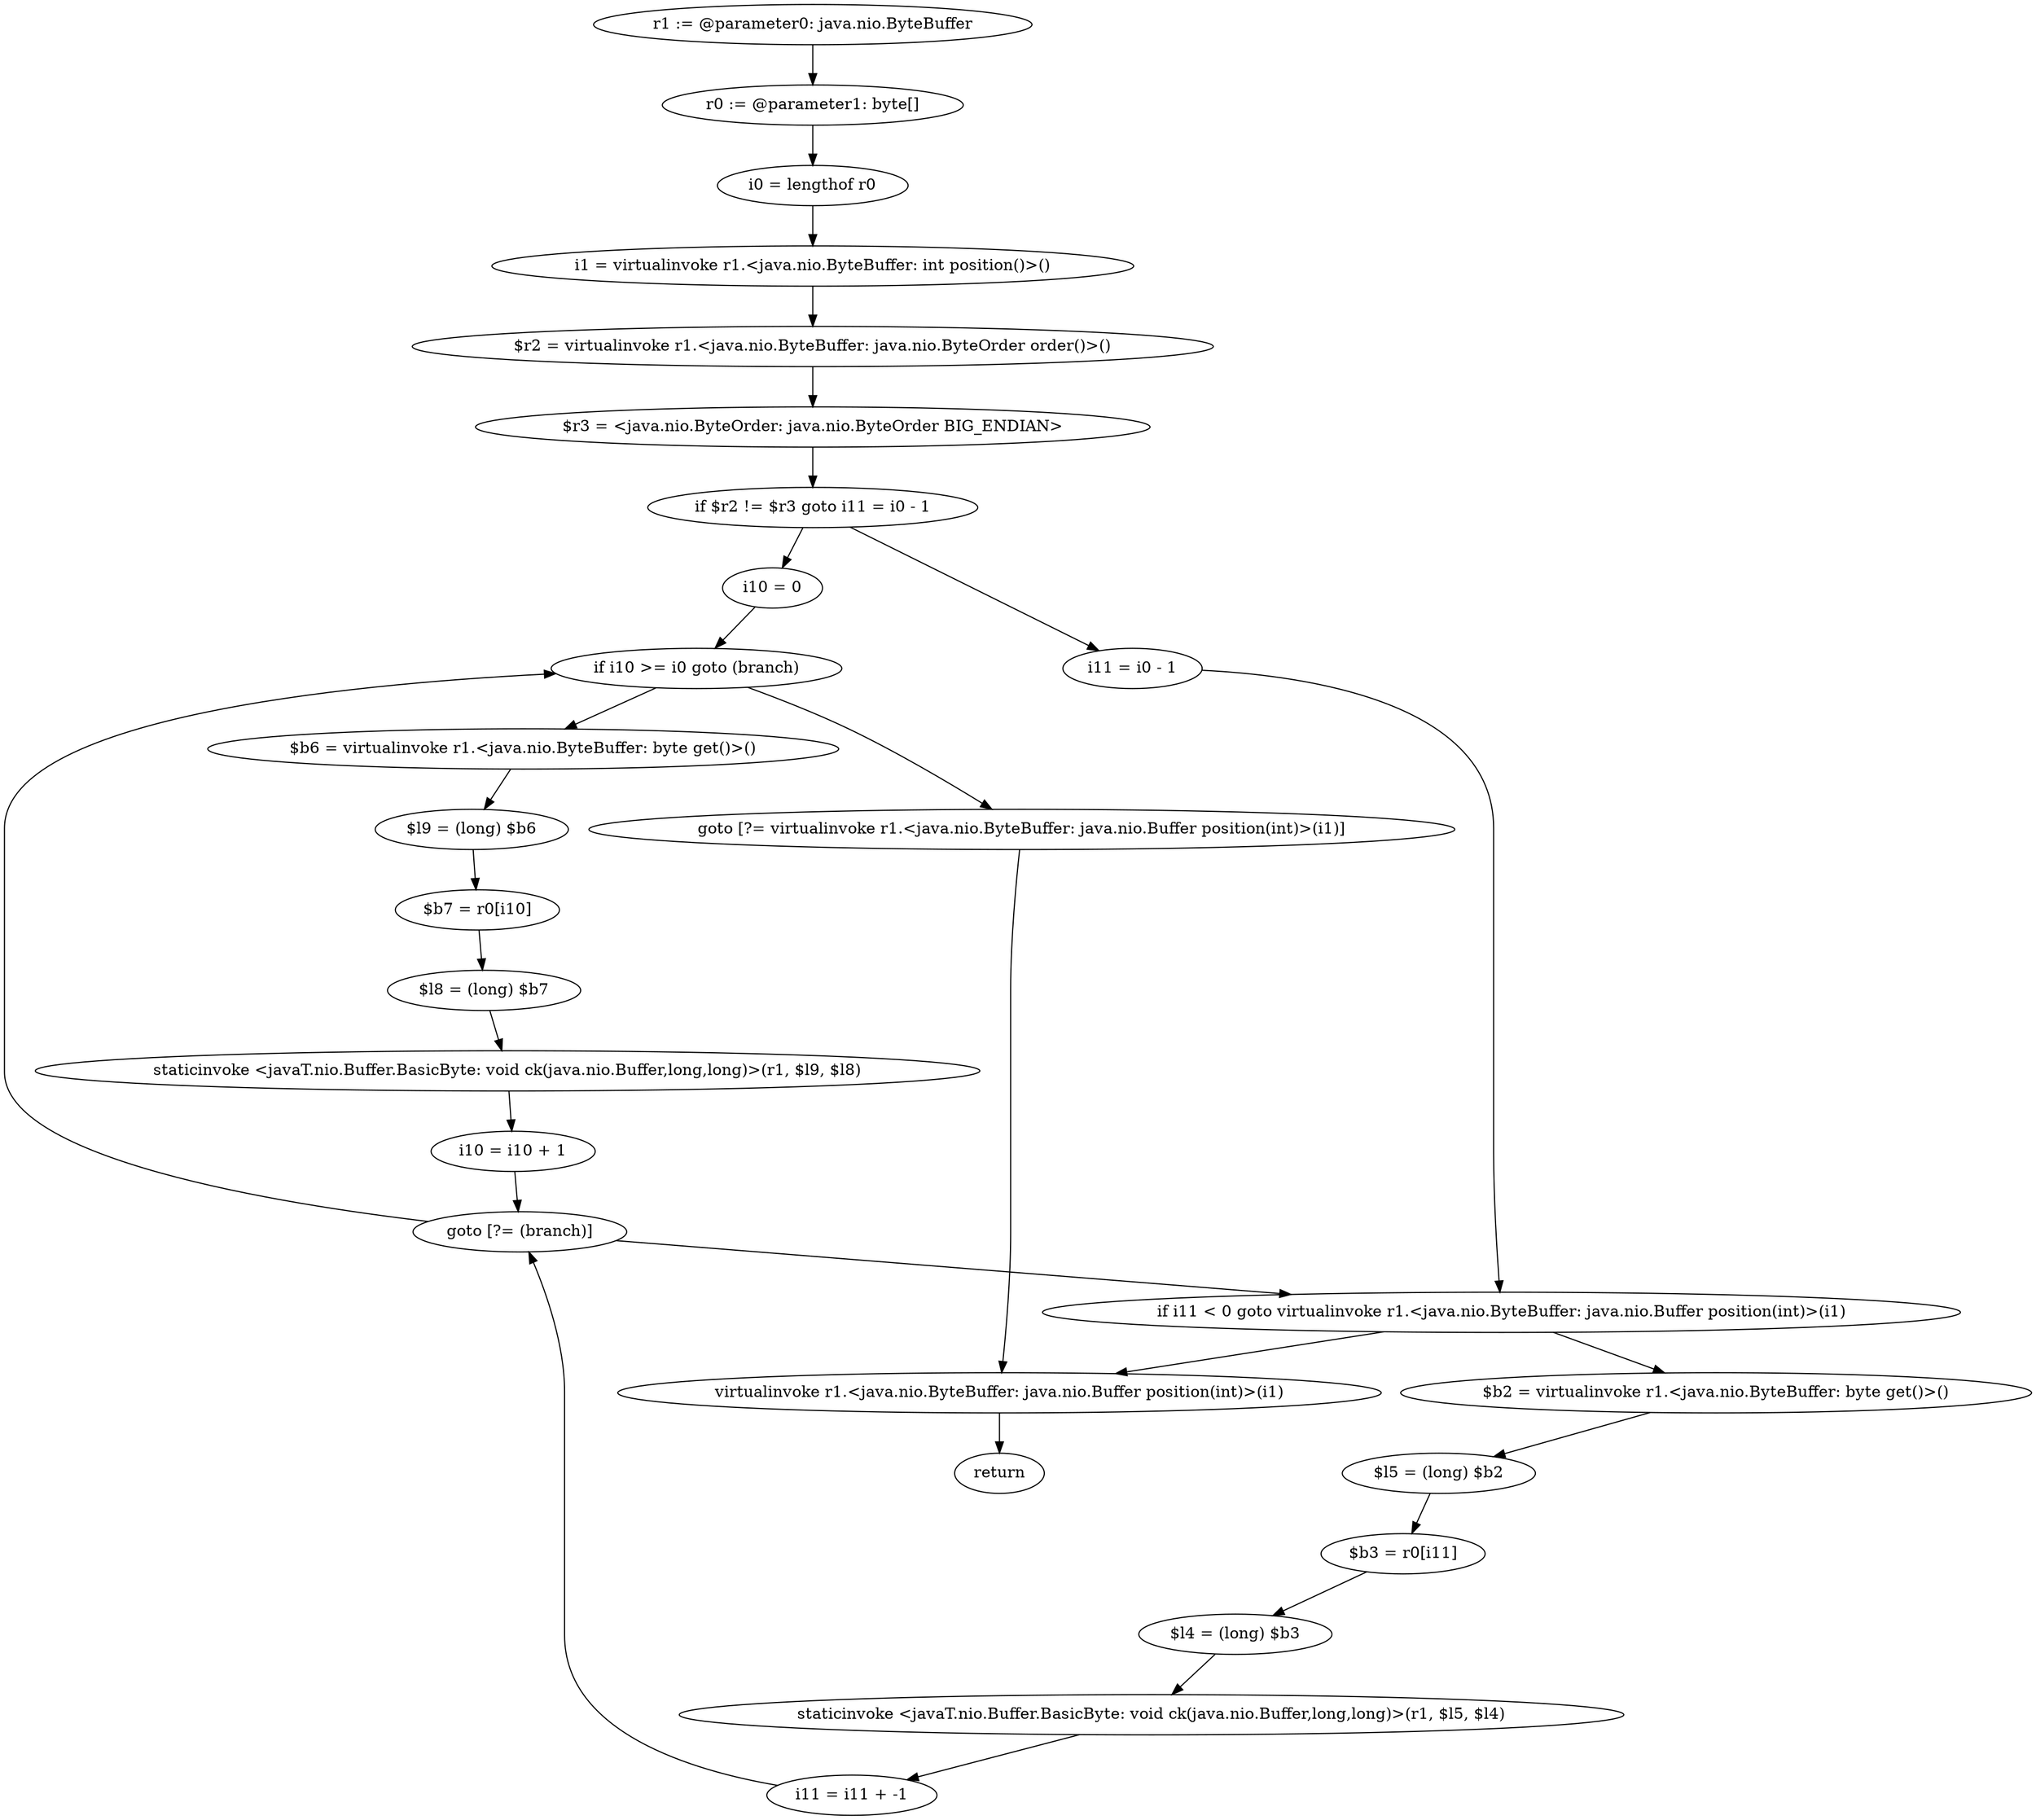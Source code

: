 digraph "unitGraph" {
    "r1 := @parameter0: java.nio.ByteBuffer"
    "r0 := @parameter1: byte[]"
    "i0 = lengthof r0"
    "i1 = virtualinvoke r1.<java.nio.ByteBuffer: int position()>()"
    "$r2 = virtualinvoke r1.<java.nio.ByteBuffer: java.nio.ByteOrder order()>()"
    "$r3 = <java.nio.ByteOrder: java.nio.ByteOrder BIG_ENDIAN>"
    "if $r2 != $r3 goto i11 = i0 - 1"
    "i10 = 0"
    "if i10 >= i0 goto (branch)"
    "$b6 = virtualinvoke r1.<java.nio.ByteBuffer: byte get()>()"
    "$l9 = (long) $b6"
    "$b7 = r0[i10]"
    "$l8 = (long) $b7"
    "staticinvoke <javaT.nio.Buffer.BasicByte: void ck(java.nio.Buffer,long,long)>(r1, $l9, $l8)"
    "i10 = i10 + 1"
    "goto [?= (branch)]"
    "goto [?= virtualinvoke r1.<java.nio.ByteBuffer: java.nio.Buffer position(int)>(i1)]"
    "i11 = i0 - 1"
    "if i11 < 0 goto virtualinvoke r1.<java.nio.ByteBuffer: java.nio.Buffer position(int)>(i1)"
    "$b2 = virtualinvoke r1.<java.nio.ByteBuffer: byte get()>()"
    "$l5 = (long) $b2"
    "$b3 = r0[i11]"
    "$l4 = (long) $b3"
    "staticinvoke <javaT.nio.Buffer.BasicByte: void ck(java.nio.Buffer,long,long)>(r1, $l5, $l4)"
    "i11 = i11 + -1"
    "virtualinvoke r1.<java.nio.ByteBuffer: java.nio.Buffer position(int)>(i1)"
    "return"
    "r1 := @parameter0: java.nio.ByteBuffer"->"r0 := @parameter1: byte[]";
    "r0 := @parameter1: byte[]"->"i0 = lengthof r0";
    "i0 = lengthof r0"->"i1 = virtualinvoke r1.<java.nio.ByteBuffer: int position()>()";
    "i1 = virtualinvoke r1.<java.nio.ByteBuffer: int position()>()"->"$r2 = virtualinvoke r1.<java.nio.ByteBuffer: java.nio.ByteOrder order()>()";
    "$r2 = virtualinvoke r1.<java.nio.ByteBuffer: java.nio.ByteOrder order()>()"->"$r3 = <java.nio.ByteOrder: java.nio.ByteOrder BIG_ENDIAN>";
    "$r3 = <java.nio.ByteOrder: java.nio.ByteOrder BIG_ENDIAN>"->"if $r2 != $r3 goto i11 = i0 - 1";
    "if $r2 != $r3 goto i11 = i0 - 1"->"i10 = 0";
    "if $r2 != $r3 goto i11 = i0 - 1"->"i11 = i0 - 1";
    "i10 = 0"->"if i10 >= i0 goto (branch)";
    "if i10 >= i0 goto (branch)"->"$b6 = virtualinvoke r1.<java.nio.ByteBuffer: byte get()>()";
    "if i10 >= i0 goto (branch)"->"goto [?= virtualinvoke r1.<java.nio.ByteBuffer: java.nio.Buffer position(int)>(i1)]";
    "$b6 = virtualinvoke r1.<java.nio.ByteBuffer: byte get()>()"->"$l9 = (long) $b6";
    "$l9 = (long) $b6"->"$b7 = r0[i10]";
    "$b7 = r0[i10]"->"$l8 = (long) $b7";
    "$l8 = (long) $b7"->"staticinvoke <javaT.nio.Buffer.BasicByte: void ck(java.nio.Buffer,long,long)>(r1, $l9, $l8)";
    "staticinvoke <javaT.nio.Buffer.BasicByte: void ck(java.nio.Buffer,long,long)>(r1, $l9, $l8)"->"i10 = i10 + 1";
    "i10 = i10 + 1"->"goto [?= (branch)]";
    "goto [?= (branch)]"->"if i10 >= i0 goto (branch)";
    "goto [?= virtualinvoke r1.<java.nio.ByteBuffer: java.nio.Buffer position(int)>(i1)]"->"virtualinvoke r1.<java.nio.ByteBuffer: java.nio.Buffer position(int)>(i1)";
    "i11 = i0 - 1"->"if i11 < 0 goto virtualinvoke r1.<java.nio.ByteBuffer: java.nio.Buffer position(int)>(i1)";
    "if i11 < 0 goto virtualinvoke r1.<java.nio.ByteBuffer: java.nio.Buffer position(int)>(i1)"->"$b2 = virtualinvoke r1.<java.nio.ByteBuffer: byte get()>()";
    "if i11 < 0 goto virtualinvoke r1.<java.nio.ByteBuffer: java.nio.Buffer position(int)>(i1)"->"virtualinvoke r1.<java.nio.ByteBuffer: java.nio.Buffer position(int)>(i1)";
    "$b2 = virtualinvoke r1.<java.nio.ByteBuffer: byte get()>()"->"$l5 = (long) $b2";
    "$l5 = (long) $b2"->"$b3 = r0[i11]";
    "$b3 = r0[i11]"->"$l4 = (long) $b3";
    "$l4 = (long) $b3"->"staticinvoke <javaT.nio.Buffer.BasicByte: void ck(java.nio.Buffer,long,long)>(r1, $l5, $l4)";
    "staticinvoke <javaT.nio.Buffer.BasicByte: void ck(java.nio.Buffer,long,long)>(r1, $l5, $l4)"->"i11 = i11 + -1";
    "i11 = i11 + -1"->"goto [?= (branch)]";
    "goto [?= (branch)]"->"if i11 < 0 goto virtualinvoke r1.<java.nio.ByteBuffer: java.nio.Buffer position(int)>(i1)";
    "virtualinvoke r1.<java.nio.ByteBuffer: java.nio.Buffer position(int)>(i1)"->"return";
}
